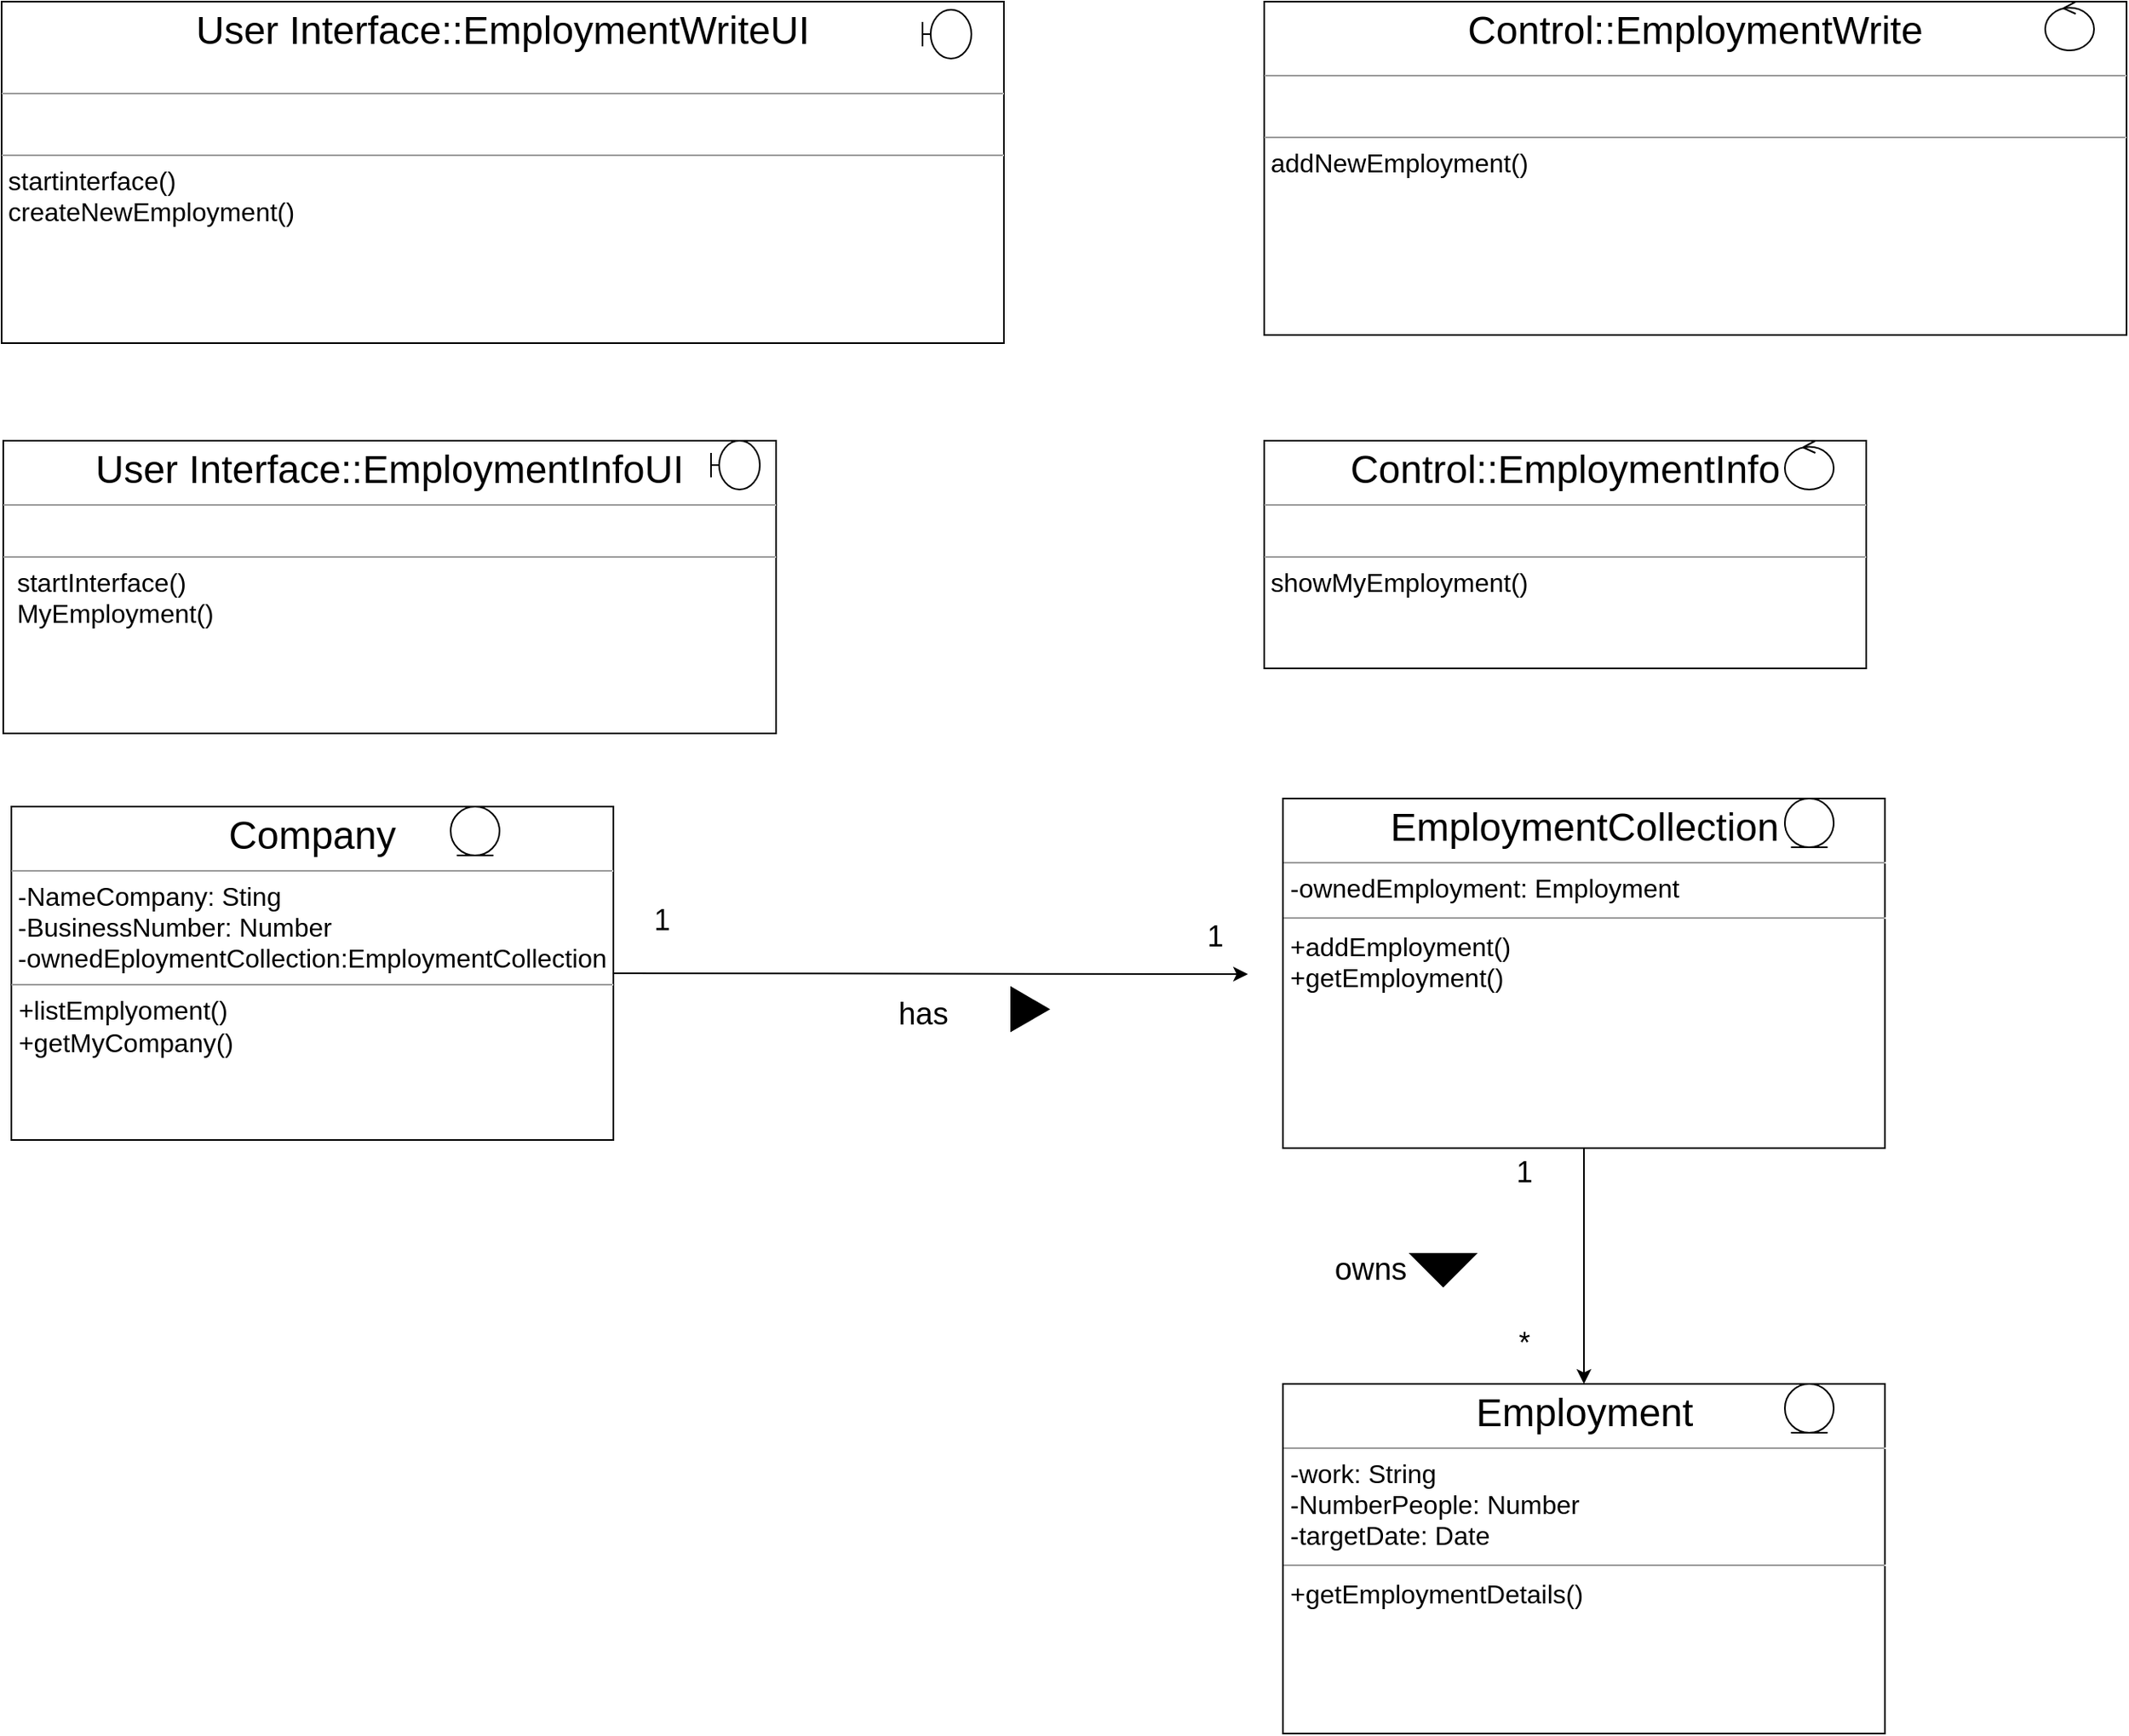 <mxfile version="21.3.2" type="device">
  <diagram name="페이지-1" id="Jw_VSQ_Z35y2hl4-dUQj">
    <mxGraphModel dx="2598" dy="2153" grid="1" gridSize="10" guides="1" tooltips="1" connect="1" arrows="1" fold="1" page="1" pageScale="1" pageWidth="827" pageHeight="1169" math="0" shadow="0">
      <root>
        <mxCell id="0" />
        <mxCell id="1" parent="0" />
        <mxCell id="ctPcMZ8cNtCoBixHX1E7-16" value="&lt;p style=&quot;border-color: var(--border-color); text-align: center; margin: 4px 0px 0px;&quot;&gt;&lt;font style=&quot;font-size: 24px;&quot;&gt;&lt;span style=&quot;background-color: initial; border-color: var(--border-color);&quot;&gt;User Interface::EmploymentWriteUI&lt;/span&gt;&lt;/font&gt;&lt;/p&gt;&lt;br&gt;&lt;hr style=&quot;font-size: 18px;&quot; size=&quot;1&quot;&gt;&lt;p style=&quot;margin: 0px 0px 0px 4px; font-size: 18px;&quot;&gt;&lt;font style=&quot;font-size: 18px;&quot;&gt;&lt;br&gt;&lt;/font&gt;&lt;/p&gt;&lt;hr size=&quot;1&quot;&gt;&lt;p style=&quot;border-color: var(--border-color); margin: 0px 0px 0px 4px; font-size: 16px;&quot;&gt;&lt;font style=&quot;font-size: 16px;&quot;&gt;&lt;font style=&quot;border-color: var(--border-color); text-align: center; font-size: 16px;&quot;&gt;startinterface()&lt;/font&gt;&lt;/font&gt;&lt;/p&gt;&lt;p style=&quot;border-color: var(--border-color); margin: 0px 0px 0px 4px; font-size: 16px;&quot;&gt;&lt;font style=&quot;background-color: initial; border-color: var(--border-color); text-align: center;&quot;&gt;createNew&lt;/font&gt;&lt;span style=&quot;background-color: initial;&quot;&gt;Employment()&lt;/span&gt;&lt;/p&gt;" style="verticalAlign=top;align=left;overflow=fill;fontSize=12;fontFamily=Helvetica;html=1;whiteSpace=wrap;" parent="1" vertex="1">
          <mxGeometry x="44" y="-180" width="616" height="210" as="geometry" />
        </mxCell>
        <mxCell id="ctPcMZ8cNtCoBixHX1E7-17" value="&lt;p style=&quot;border-color: var(--border-color); text-align: center; margin: 4px 0px 0px; font-size: 24px;&quot;&gt;&lt;font style=&quot;font-size: 24px;&quot;&gt;&lt;font style=&quot;font-size: 24px;&quot;&gt;&lt;span style=&quot;background-color: initial;&quot;&gt;Control::&lt;/span&gt;&lt;/font&gt;&lt;span style=&quot;background-color: initial;&quot;&gt;EmploymentWrite&lt;/span&gt;&lt;/font&gt;&lt;/p&gt;&lt;hr style=&quot;font-size: 24px;&quot; size=&quot;1&quot;&gt;&lt;p style=&quot;margin:0px;margin-left:4px;&quot;&gt;&lt;font size=&quot;3&quot;&gt;&lt;br&gt;&lt;/font&gt;&lt;/p&gt;&lt;hr size=&quot;1&quot;&gt;&lt;p style=&quot;border-color: var(--border-color); margin: 0px 0px 0px 4px; font-size: 16px;&quot;&gt;&lt;font style=&quot;background-color: initial; border-color: var(--border-color); text-align: center;&quot;&gt;addNew&lt;/font&gt;&lt;font style=&quot;background-color: initial; border-color: var(--border-color); text-align: center;&quot;&gt;Employment()&lt;/font&gt;&lt;br&gt;&lt;/p&gt;" style="verticalAlign=top;align=left;overflow=fill;fontSize=12;fontFamily=Helvetica;html=1;whiteSpace=wrap;" parent="1" vertex="1">
          <mxGeometry x="820" y="-180" width="530" height="205" as="geometry" />
        </mxCell>
        <mxCell id="ctPcMZ8cNtCoBixHX1E7-18" value="&lt;p style=&quot;border-color: var(--border-color); text-align: center; margin: 4px 0px 0px;&quot;&gt;&lt;span style=&quot;font-size: 24px;&quot;&gt;Company&lt;/span&gt;&lt;/p&gt;&lt;hr size=&quot;1&quot;&gt;&lt;p style=&quot;margin: 0px 0px 0px 4px; font-size: 16px;&quot;&gt;&lt;font style=&quot;font-size: 16px;&quot;&gt;-NameCompany: Sting&lt;/font&gt;&lt;/p&gt;&lt;p style=&quot;margin: 0px 0px 0px 4px; font-size: 16px;&quot;&gt;&lt;font style=&quot;font-size: 16px;&quot;&gt;-&lt;/font&gt;BusinessNumber: Number&lt;/p&gt;&lt;p style=&quot;margin: 0px 0px 0px 4px; font-size: 16px;&quot;&gt;&lt;font style=&quot;font-size: 16px;&quot;&gt;-ownedEploymentCollection:EmploymentCollection&lt;/font&gt;&lt;/p&gt;&lt;hr size=&quot;1&quot;&gt;&lt;p style=&quot;border-color: var(--border-color); margin: 0px 0px 0px 4px; font-size: 16px;&quot;&gt;&lt;/p&gt;&lt;font style=&quot;font-size: 16px;&quot;&gt;&amp;nbsp;+listEmplyoment()&lt;span style=&quot;background-color: initial;&quot;&gt;&lt;br&gt;&lt;/span&gt;&amp;nbsp;+getMyCompany()&lt;br&gt;&lt;/font&gt;" style="verticalAlign=top;align=left;overflow=fill;fontSize=12;fontFamily=Helvetica;html=1;whiteSpace=wrap;" parent="1" vertex="1">
          <mxGeometry x="50" y="315" width="370" height="205" as="geometry" />
        </mxCell>
        <mxCell id="ctPcMZ8cNtCoBixHX1E7-20" value="&lt;p style=&quot;border-color: var(--border-color); text-align: center; margin: 4px 0px 0px;&quot;&gt;&lt;span style=&quot;background-color: initial;&quot;&gt;&lt;font style=&quot;font-size: 24px;&quot;&gt;EmploymentCollection&lt;/font&gt;&lt;/span&gt;&lt;/p&gt;&lt;hr size=&quot;1&quot;&gt;&lt;p style=&quot;border-color: var(--border-color); margin: 0px 0px 0px 4px; font-size: 16px;&quot;&gt;-ownedEmployment: Employment&lt;/p&gt;&lt;hr style=&quot;font-size: 16px;&quot; size=&quot;1&quot;&gt;&lt;p style=&quot;border-color: var(--border-color); margin: 0px 0px 0px 4px; font-size: 16px;&quot;&gt;&lt;font style=&quot;font-size: 16px;&quot;&gt;+addEmployment()&lt;/font&gt;&lt;/p&gt;&lt;p style=&quot;border-color: var(--border-color); margin: 0px 0px 0px 4px; font-size: 16px;&quot;&gt;&lt;font style=&quot;font-size: 16px;&quot;&gt;+getEmployment()&lt;/font&gt;&lt;/p&gt;" style="verticalAlign=top;align=left;overflow=fill;fontSize=12;fontFamily=Helvetica;html=1;whiteSpace=wrap;" parent="1" vertex="1">
          <mxGeometry x="831.5" y="310" width="370" height="215" as="geometry" />
        </mxCell>
        <mxCell id="ctPcMZ8cNtCoBixHX1E7-22" value="&lt;p style=&quot;border-color: var(--border-color); text-align: center; margin: 4px 0px 0px;&quot;&gt;&lt;font style=&quot;font-size: 24px;&quot;&gt;&lt;span style=&quot;background-color: initial; border-color: var(--border-color);&quot;&gt;User Interface::EmploymentInfo&lt;/span&gt;&lt;span style=&quot;background-color: initial; border-color: var(--border-color);&quot;&gt;UI&lt;/span&gt;&lt;br&gt;&lt;/font&gt;&lt;/p&gt;&lt;hr size=&quot;1&quot;&gt;&lt;p style=&quot;margin:0px;margin-left:4px;&quot;&gt;&lt;font size=&quot;3&quot;&gt;&lt;br&gt;&lt;/font&gt;&lt;/p&gt;&lt;hr size=&quot;1&quot;&gt;&lt;p style=&quot;border-color: var(--border-color); margin: 0px 0px 0px 4px; font-size: 16px;&quot;&gt;&lt;font style=&quot;font-size: 16px;&quot;&gt;&amp;nbsp;&lt;/font&gt;&lt;font style=&quot;font-size: 16px;&quot;&gt;startInterface()&lt;br&gt;&lt;/font&gt;&lt;/p&gt;&lt;p style=&quot;border-color: var(--border-color); margin: 0px 0px 0px 4px; font-size: 16px;&quot;&gt;&lt;font style=&quot;font-size: 16px;&quot;&gt;&amp;nbsp;MyEmployment()&lt;/font&gt;&lt;/p&gt;" style="verticalAlign=top;align=left;overflow=fill;fontSize=12;fontFamily=Helvetica;html=1;whiteSpace=wrap;" parent="1" vertex="1">
          <mxGeometry x="45" y="90" width="475" height="180" as="geometry" />
        </mxCell>
        <mxCell id="ctPcMZ8cNtCoBixHX1E7-23" value="&lt;p style=&quot;border-color: var(--border-color); text-align: center; margin: 4px 0px 0px;&quot;&gt;&lt;font style=&quot;font-size: 24px;&quot;&gt;&lt;span style=&quot;background-color: initial;&quot;&gt;Control::EmploymentInfo&lt;/span&gt;&lt;br&gt;&lt;/font&gt;&lt;/p&gt;&lt;hr size=&quot;1&quot;&gt;&lt;p style=&quot;margin:0px;margin-left:4px;&quot;&gt;&lt;font size=&quot;3&quot;&gt;&lt;br&gt;&lt;/font&gt;&lt;/p&gt;&lt;hr size=&quot;1&quot;&gt;&lt;p style=&quot;border-color: var(--border-color); margin: 0px 0px 0px 4px; font-size: 16px;&quot;&gt;&lt;font style=&quot;font-size: 16px;&quot;&gt;showMyEmployment()&lt;/font&gt;&lt;/p&gt;" style="verticalAlign=top;align=left;overflow=fill;fontSize=12;fontFamily=Helvetica;html=1;whiteSpace=wrap;" parent="1" vertex="1">
          <mxGeometry x="820" y="90" width="370" height="140" as="geometry" />
        </mxCell>
        <mxCell id="ctPcMZ8cNtCoBixHX1E7-29" value="&lt;span style=&quot;font-size: 18px;&quot;&gt;1&lt;/span&gt;" style="text;html=1;strokeColor=none;fillColor=none;align=center;verticalAlign=middle;whiteSpace=wrap;rounded=0;" parent="1" vertex="1">
          <mxGeometry x="760" y="380" width="60" height="30" as="geometry" />
        </mxCell>
        <mxCell id="ctPcMZ8cNtCoBixHX1E7-30" value="" style="ellipse;shape=umlEntity;whiteSpace=wrap;html=1;" parent="1" vertex="1">
          <mxGeometry x="320" y="315" width="30" height="30" as="geometry" />
        </mxCell>
        <mxCell id="ctPcMZ8cNtCoBixHX1E7-31" value="" style="ellipse;shape=umlEntity;whiteSpace=wrap;html=1;" parent="1" vertex="1">
          <mxGeometry x="1140" y="310" width="30" height="30" as="geometry" />
        </mxCell>
        <mxCell id="ctPcMZ8cNtCoBixHX1E7-33" value="" style="shape=umlBoundary;whiteSpace=wrap;html=1;" parent="1" vertex="1">
          <mxGeometry x="610" y="-175" width="30" height="30" as="geometry" />
        </mxCell>
        <mxCell id="ctPcMZ8cNtCoBixHX1E7-34" value="" style="shape=umlBoundary;whiteSpace=wrap;html=1;" parent="1" vertex="1">
          <mxGeometry x="480" y="90" width="30" height="30" as="geometry" />
        </mxCell>
        <mxCell id="ctPcMZ8cNtCoBixHX1E7-36" value="" style="ellipse;shape=umlControl;whiteSpace=wrap;html=1;" parent="1" vertex="1">
          <mxGeometry x="1300" y="-180" width="30" height="30" as="geometry" />
        </mxCell>
        <mxCell id="ctPcMZ8cNtCoBixHX1E7-37" value="" style="ellipse;shape=umlControl;whiteSpace=wrap;html=1;" parent="1" vertex="1">
          <mxGeometry x="1140" y="90" width="30" height="30" as="geometry" />
        </mxCell>
        <mxCell id="ctPcMZ8cNtCoBixHX1E7-43" value="" style="shape=mxgraph.arrows2.wedgeArrow;html=1;bendable=0;startWidth=13.333;fillColor=strokeColor;defaultFillColor=invert;defaultGradientColor=invert;rounded=0;" parent="1" edge="1">
          <mxGeometry width="100" height="100" relative="1" as="geometry">
            <mxPoint x="664.5" y="439.58" as="sourcePoint" />
            <mxPoint x="687.5" y="439.58" as="targetPoint" />
          </mxGeometry>
        </mxCell>
        <mxCell id="ctPcMZ8cNtCoBixHX1E7-46" value="&lt;font style=&quot;font-size: 18px;&quot;&gt;1&lt;/font&gt;" style="text;html=1;strokeColor=none;fillColor=none;align=center;verticalAlign=middle;whiteSpace=wrap;rounded=0;" parent="1" vertex="1">
          <mxGeometry x="420" y="370" width="60" height="30" as="geometry" />
        </mxCell>
        <mxCell id="xWCyNmK0q3RLDIk9Hglo-3" value="" style="endArrow=classic;html=1;rounded=0;exitX=1;exitY=0.5;exitDx=0;exitDy=0;" edge="1" parent="1" source="ctPcMZ8cNtCoBixHX1E7-18">
          <mxGeometry width="50" height="50" relative="1" as="geometry">
            <mxPoint x="600" y="570" as="sourcePoint" />
            <mxPoint x="810" y="418" as="targetPoint" />
          </mxGeometry>
        </mxCell>
        <mxCell id="xWCyNmK0q3RLDIk9Hglo-5" value="&lt;p style=&quot;border-color: var(--border-color); text-align: center; margin: 4px 0px 0px;&quot;&gt;&lt;span style=&quot;background-color: initial;&quot;&gt;&lt;font style=&quot;font-size: 24px;&quot;&gt;Employment&lt;/font&gt;&lt;/span&gt;&lt;/p&gt;&lt;hr size=&quot;1&quot;&gt;&lt;p style=&quot;border-color: var(--border-color); margin: 0px 0px 0px 4px; font-size: 16px;&quot;&gt;-work: String&lt;/p&gt;&lt;p style=&quot;border-color: var(--border-color); margin: 0px 0px 0px 4px; font-size: 16px;&quot;&gt;-NumberPeople: Number&lt;/p&gt;&lt;p style=&quot;border-color: var(--border-color); margin: 0px 0px 0px 4px; font-size: 16px;&quot;&gt;-targetDate: Date&lt;/p&gt;&lt;hr style=&quot;font-size: 16px;&quot; size=&quot;1&quot;&gt;&lt;p style=&quot;border-color: var(--border-color); margin: 0px 0px 0px 4px; font-size: 16px;&quot;&gt;&lt;font style=&quot;font-size: 16px;&quot;&gt;+getEmploymentDetails()&lt;/font&gt;&lt;/p&gt;&lt;p style=&quot;border-color: var(--border-color); margin: 0px 0px 0px 4px; font-size: 16px;&quot;&gt;&lt;br&gt;&lt;/p&gt;" style="verticalAlign=top;align=left;overflow=fill;fontSize=12;fontFamily=Helvetica;html=1;whiteSpace=wrap;" vertex="1" parent="1">
          <mxGeometry x="831.5" y="670" width="370" height="215" as="geometry" />
        </mxCell>
        <mxCell id="xWCyNmK0q3RLDIk9Hglo-6" value="" style="ellipse;shape=umlEntity;whiteSpace=wrap;html=1;" vertex="1" parent="1">
          <mxGeometry x="1140" y="670" width="30" height="30" as="geometry" />
        </mxCell>
        <mxCell id="xWCyNmK0q3RLDIk9Hglo-7" value="" style="endArrow=classic;html=1;rounded=0;exitX=0.5;exitY=1;exitDx=0;exitDy=0;entryX=0.5;entryY=0;entryDx=0;entryDy=0;" edge="1" parent="1" source="ctPcMZ8cNtCoBixHX1E7-20" target="xWCyNmK0q3RLDIk9Hglo-5">
          <mxGeometry width="50" height="50" relative="1" as="geometry">
            <mxPoint x="450" y="650" as="sourcePoint" />
            <mxPoint x="840" y="650" as="targetPoint" />
          </mxGeometry>
        </mxCell>
        <mxCell id="xWCyNmK0q3RLDIk9Hglo-10" value="" style="shape=mxgraph.arrows2.wedgeArrow;html=1;bendable=0;startWidth=20;fillColor=strokeColor;defaultFillColor=invert;defaultGradientColor=invert;rounded=0;" edge="1" parent="1">
          <mxGeometry width="100" height="100" relative="1" as="geometry">
            <mxPoint x="930" y="590" as="sourcePoint" />
            <mxPoint x="930" y="610" as="targetPoint" />
          </mxGeometry>
        </mxCell>
        <mxCell id="xWCyNmK0q3RLDIk9Hglo-15" value="&lt;font style=&quot;font-size: 18px;&quot;&gt;1&lt;/font&gt;" style="text;html=1;strokeColor=none;fillColor=none;align=center;verticalAlign=middle;whiteSpace=wrap;rounded=0;" vertex="1" parent="1">
          <mxGeometry x="950" y="525" width="60" height="30" as="geometry" />
        </mxCell>
        <mxCell id="xWCyNmK0q3RLDIk9Hglo-16" value="&lt;font style=&quot;font-size: 18px;&quot;&gt;*&lt;/font&gt;" style="text;html=1;strokeColor=none;fillColor=none;align=center;verticalAlign=middle;whiteSpace=wrap;rounded=0;" vertex="1" parent="1">
          <mxGeometry x="950" y="630" width="60" height="30" as="geometry" />
        </mxCell>
        <mxCell id="xWCyNmK0q3RLDIk9Hglo-17" value="&lt;font style=&quot;font-size: 19px;&quot;&gt;owns&lt;/font&gt;" style="text;html=1;align=center;verticalAlign=middle;resizable=0;points=[];autosize=1;strokeColor=none;fillColor=none;" vertex="1" parent="1">
          <mxGeometry x="850" y="580" width="70" height="40" as="geometry" />
        </mxCell>
        <mxCell id="xWCyNmK0q3RLDIk9Hglo-18" value="&lt;font style=&quot;font-size: 19px;&quot;&gt;has&lt;/font&gt;" style="text;html=1;align=center;verticalAlign=middle;resizable=0;points=[];autosize=1;strokeColor=none;fillColor=none;" vertex="1" parent="1">
          <mxGeometry x="585" y="423" width="50" height="40" as="geometry" />
        </mxCell>
      </root>
    </mxGraphModel>
  </diagram>
</mxfile>
